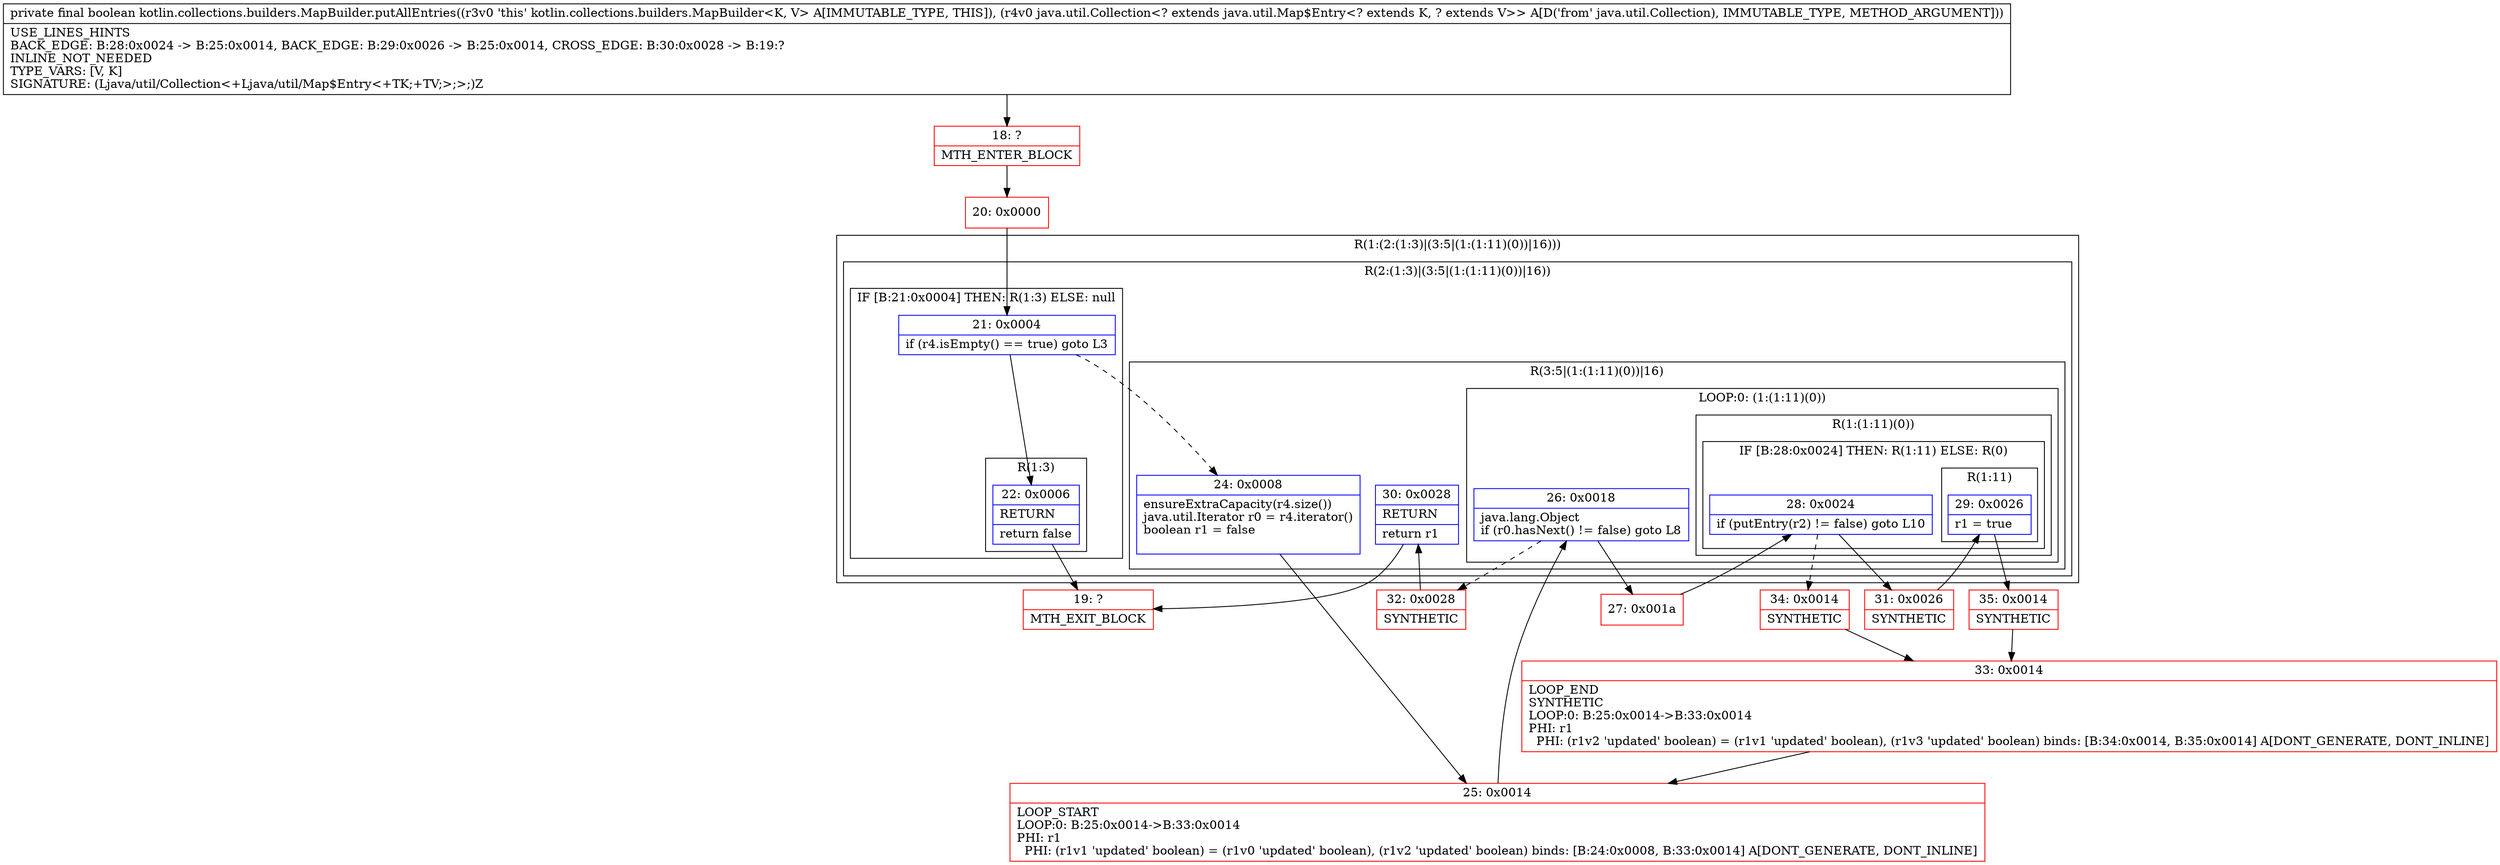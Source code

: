 digraph "CFG forkotlin.collections.builders.MapBuilder.putAllEntries(Ljava\/util\/Collection;)Z" {
subgraph cluster_Region_816371993 {
label = "R(1:(2:(1:3)|(3:5|(1:(1:11)(0))|16)))";
node [shape=record,color=blue];
subgraph cluster_Region_1686720656 {
label = "R(2:(1:3)|(3:5|(1:(1:11)(0))|16))";
node [shape=record,color=blue];
subgraph cluster_IfRegion_354799843 {
label = "IF [B:21:0x0004] THEN: R(1:3) ELSE: null";
node [shape=record,color=blue];
Node_21 [shape=record,label="{21\:\ 0x0004|if (r4.isEmpty() == true) goto L3\l}"];
subgraph cluster_Region_1929832095 {
label = "R(1:3)";
node [shape=record,color=blue];
Node_22 [shape=record,label="{22\:\ 0x0006|RETURN\l|return false\l}"];
}
}
subgraph cluster_Region_313200238 {
label = "R(3:5|(1:(1:11)(0))|16)";
node [shape=record,color=blue];
Node_24 [shape=record,label="{24\:\ 0x0008|ensureExtraCapacity(r4.size())\ljava.util.Iterator r0 = r4.iterator()\lboolean r1 = false\l\l}"];
subgraph cluster_LoopRegion_93358583 {
label = "LOOP:0: (1:(1:11)(0))";
node [shape=record,color=blue];
Node_26 [shape=record,label="{26\:\ 0x0018|java.lang.Object \lif (r0.hasNext() != false) goto L8\l}"];
subgraph cluster_Region_724784133 {
label = "R(1:(1:11)(0))";
node [shape=record,color=blue];
subgraph cluster_IfRegion_279587656 {
label = "IF [B:28:0x0024] THEN: R(1:11) ELSE: R(0)";
node [shape=record,color=blue];
Node_28 [shape=record,label="{28\:\ 0x0024|if (putEntry(r2) != false) goto L10\l}"];
subgraph cluster_Region_218836010 {
label = "R(1:11)";
node [shape=record,color=blue];
Node_29 [shape=record,label="{29\:\ 0x0026|r1 = true\l}"];
}
subgraph cluster_Region_1415321052 {
label = "R(0)";
node [shape=record,color=blue];
}
}
}
}
Node_30 [shape=record,label="{30\:\ 0x0028|RETURN\l|return r1\l}"];
}
}
}
Node_18 [shape=record,color=red,label="{18\:\ ?|MTH_ENTER_BLOCK\l}"];
Node_20 [shape=record,color=red,label="{20\:\ 0x0000}"];
Node_19 [shape=record,color=red,label="{19\:\ ?|MTH_EXIT_BLOCK\l}"];
Node_25 [shape=record,color=red,label="{25\:\ 0x0014|LOOP_START\lLOOP:0: B:25:0x0014\-\>B:33:0x0014\lPHI: r1 \l  PHI: (r1v1 'updated' boolean) = (r1v0 'updated' boolean), (r1v2 'updated' boolean) binds: [B:24:0x0008, B:33:0x0014] A[DONT_GENERATE, DONT_INLINE]\l}"];
Node_27 [shape=record,color=red,label="{27\:\ 0x001a}"];
Node_31 [shape=record,color=red,label="{31\:\ 0x0026|SYNTHETIC\l}"];
Node_35 [shape=record,color=red,label="{35\:\ 0x0014|SYNTHETIC\l}"];
Node_33 [shape=record,color=red,label="{33\:\ 0x0014|LOOP_END\lSYNTHETIC\lLOOP:0: B:25:0x0014\-\>B:33:0x0014\lPHI: r1 \l  PHI: (r1v2 'updated' boolean) = (r1v1 'updated' boolean), (r1v3 'updated' boolean) binds: [B:34:0x0014, B:35:0x0014] A[DONT_GENERATE, DONT_INLINE]\l}"];
Node_34 [shape=record,color=red,label="{34\:\ 0x0014|SYNTHETIC\l}"];
Node_32 [shape=record,color=red,label="{32\:\ 0x0028|SYNTHETIC\l}"];
MethodNode[shape=record,label="{private final boolean kotlin.collections.builders.MapBuilder.putAllEntries((r3v0 'this' kotlin.collections.builders.MapBuilder\<K, V\> A[IMMUTABLE_TYPE, THIS]), (r4v0 java.util.Collection\<? extends java.util.Map$Entry\<? extends K, ? extends V\>\> A[D('from' java.util.Collection), IMMUTABLE_TYPE, METHOD_ARGUMENT]))  | USE_LINES_HINTS\lBACK_EDGE: B:28:0x0024 \-\> B:25:0x0014, BACK_EDGE: B:29:0x0026 \-\> B:25:0x0014, CROSS_EDGE: B:30:0x0028 \-\> B:19:?\lINLINE_NOT_NEEDED\lTYPE_VARS: [V, K]\lSIGNATURE: (Ljava\/util\/Collection\<+Ljava\/util\/Map$Entry\<+TK;+TV;\>;\>;)Z\l}"];
MethodNode -> Node_18;Node_21 -> Node_22;
Node_21 -> Node_24[style=dashed];
Node_22 -> Node_19;
Node_24 -> Node_25;
Node_26 -> Node_27;
Node_26 -> Node_32[style=dashed];
Node_28 -> Node_31;
Node_28 -> Node_34[style=dashed];
Node_29 -> Node_35;
Node_30 -> Node_19;
Node_18 -> Node_20;
Node_20 -> Node_21;
Node_25 -> Node_26;
Node_27 -> Node_28;
Node_31 -> Node_29;
Node_35 -> Node_33;
Node_33 -> Node_25;
Node_34 -> Node_33;
Node_32 -> Node_30;
}

